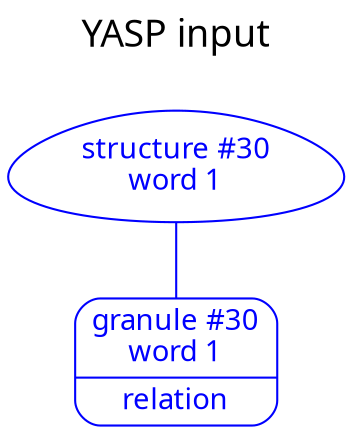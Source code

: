 digraph G {graph [fontname = Calibri];node [fontname = Calibri];edge [fontname = Calibri];labelloc="top";labeljust="center";fontsize=18;label="YASP input\n\n";root30 [label="structure #30\nword 1"][shape=egg][color=blue, fontcolor=blue]root30 -> 30 [arrowhead=none][color=blue, fontcolor=blue]30 [shape=Mrecord, label="{granule #30\nword 1|{relation}}"][color=blue, fontcolor=blue];}